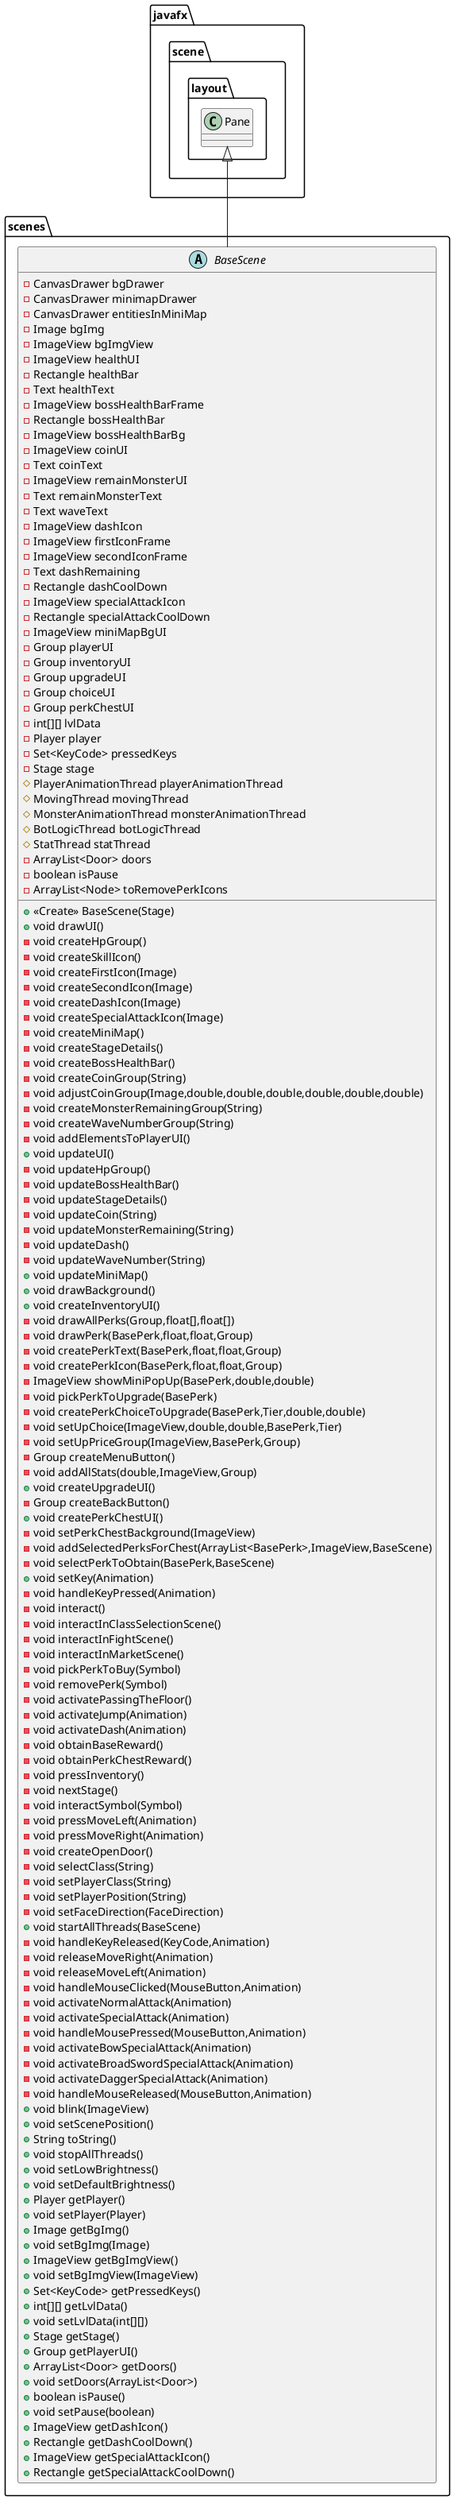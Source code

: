 @startuml
abstract class scenes.BaseScene {
- CanvasDrawer bgDrawer
- CanvasDrawer minimapDrawer
- CanvasDrawer entitiesInMiniMap
- Image bgImg
- ImageView bgImgView
- ImageView healthUI
- Rectangle healthBar
- Text healthText
- ImageView bossHealthBarFrame
- Rectangle bossHealthBar
- ImageView bossHealthBarBg
- ImageView coinUI
- Text coinText
- ImageView remainMonsterUI
- Text remainMonsterText
- Text waveText
- ImageView dashIcon
- ImageView firstIconFrame
- ImageView secondIconFrame
- Text dashRemaining
- Rectangle dashCoolDown
- ImageView specialAttackIcon
- Rectangle specialAttackCoolDown
- ImageView miniMapBgUI
- Group playerUI
- Group inventoryUI
- Group upgradeUI
- Group choiceUI
- Group perkChestUI
- int[][] lvlData
- Player player
- Set<KeyCode> pressedKeys
- Stage stage
# PlayerAnimationThread playerAnimationThread
# MovingThread movingThread
# MonsterAnimationThread monsterAnimationThread
# BotLogicThread botLogicThread
# StatThread statThread
- ArrayList<Door> doors
- boolean isPause
- ArrayList<Node> toRemovePerkIcons
+ <<Create>> BaseScene(Stage)
+ void drawUI()
- void createHpGroup()
- void createSkillIcon()
- void createFirstIcon(Image)
- void createSecondIcon(Image)
- void createDashIcon(Image)
- void createSpecialAttackIcon(Image)
- void createMiniMap()
- void createStageDetails()
- void createBossHealthBar()
- void createCoinGroup(String)
- void adjustCoinGroup(Image,double,double,double,double,double,double)
- void createMonsterRemainingGroup(String)
- void createWaveNumberGroup(String)
- void addElementsToPlayerUI()
+ void updateUI()
- void updateHpGroup()
- void updateBossHealthBar()
- void updateStageDetails()
- void updateCoin(String)
- void updateMonsterRemaining(String)
- void updateDash()
- void updateWaveNumber(String)
+ void updateMiniMap()
+ void drawBackground()
+ void createInventoryUI()
- void drawAllPerks(Group,float[],float[])
- void drawPerk(BasePerk,float,float,Group)
- void createPerkText(BasePerk,float,float,Group)
- void createPerkIcon(BasePerk,float,float,Group)
- ImageView showMiniPopUp(BasePerk,double,double)
- void pickPerkToUpgrade(BasePerk)
- void createPerkChoiceToUpgrade(BasePerk,Tier,double,double)
- void setUpChoice(ImageView,double,double,BasePerk,Tier)
- void setUpPriceGroup(ImageView,BasePerk,Group)
- Group createMenuButton()
- void addAllStats(double,ImageView,Group)
+ void createUpgradeUI()
- Group createBackButton()
+ void createPerkChestUI()
- void setPerkChestBackground(ImageView)
- void addSelectedPerksForChest(ArrayList<BasePerk>,ImageView,BaseScene)
- void selectPerkToObtain(BasePerk,BaseScene)
+ void setKey(Animation)
- void handleKeyPressed(Animation)
- void interact()
- void interactInClassSelectionScene()
- void interactInFightScene()
- void interactInMarketScene()
- void pickPerkToBuy(Symbol)
- void removePerk(Symbol)
- void activatePassingTheFloor()
- void activateJump(Animation)
- void activateDash(Animation)
- void obtainBaseReward()
- void obtainPerkChestReward()
- void pressInventory()
- void nextStage()
- void interactSymbol(Symbol)
- void pressMoveLeft(Animation)
- void pressMoveRight(Animation)
- void createOpenDoor()
- void selectClass(String)
- void setPlayerClass(String)
- void setPlayerPosition(String)
- void setFaceDirection(FaceDirection)
+ void startAllThreads(BaseScene)
- void handleKeyReleased(KeyCode,Animation)
- void releaseMoveRight(Animation)
- void releaseMoveLeft(Animation)
- void handleMouseClicked(MouseButton,Animation)
- void activateNormalAttack(Animation)
- void activateSpecialAttack(Animation)
- void handleMousePressed(MouseButton,Animation)
- void activateBowSpecialAttack(Animation)
- void activateBroadSwordSpecialAttack(Animation)
- void activateDaggerSpecialAttack(Animation)
- void handleMouseReleased(MouseButton,Animation)
+ void blink(ImageView)
+ void setScenePosition()
+ String toString()
+ void stopAllThreads()
+ void setLowBrightness()
+ void setDefaultBrightness()
+ Player getPlayer()
+ void setPlayer(Player)
+ Image getBgImg()
+ void setBgImg(Image)
+ ImageView getBgImgView()
+ void setBgImgView(ImageView)
+ Set<KeyCode> getPressedKeys()
+ int[][] getLvlData()
+ void setLvlData(int[][])
+ Stage getStage()
+ Group getPlayerUI()
+ ArrayList<Door> getDoors()
+ void setDoors(ArrayList<Door>)
+ boolean isPause()
+ void setPause(boolean)
+ ImageView getDashIcon()
+ Rectangle getDashCoolDown()
+ ImageView getSpecialAttackIcon()
+ Rectangle getSpecialAttackCoolDown()
}




javafx.scene.layout.Pane <|-- scenes.BaseScene
@enduml